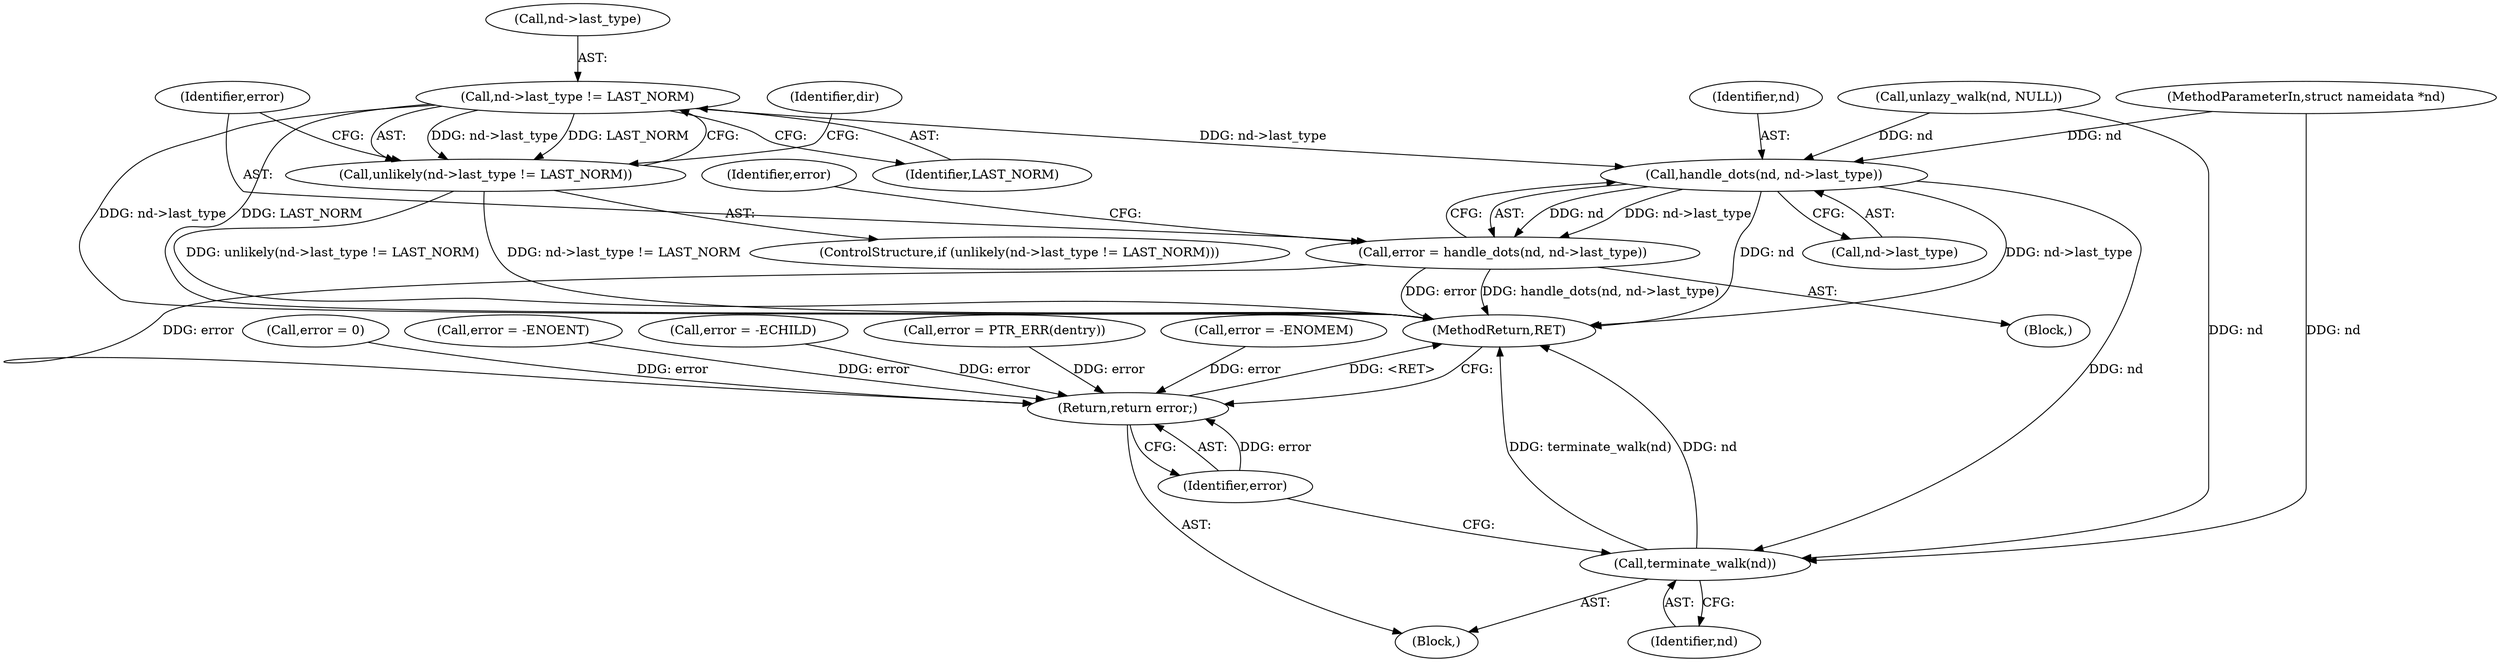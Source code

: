 digraph "0_linux_295dc39d941dc2ae53d5c170365af4c9d5c16212@pointer" {
"1000143" [label="(Call,nd->last_type != LAST_NORM)"];
"1000142" [label="(Call,unlikely(nd->last_type != LAST_NORM))"];
"1000151" [label="(Call,handle_dots(nd, nd->last_type))"];
"1000149" [label="(Call,error = handle_dots(nd, nd->last_type))"];
"1000297" [label="(Return,return error;)"];
"1000295" [label="(Call,terminate_walk(nd))"];
"1000142" [label="(Call,unlikely(nd->last_type != LAST_NORM))"];
"1000148" [label="(Block,)"];
"1000254" [label="(Call,error = -ENOENT)"];
"1000149" [label="(Call,error = handle_dots(nd, nd->last_type))"];
"1000296" [label="(Identifier,nd)"];
"1000298" [label="(Identifier,error)"];
"1000152" [label="(Identifier,nd)"];
"1000299" [label="(MethodReturn,RET)"];
"1000151" [label="(Call,handle_dots(nd, nd->last_type))"];
"1000131" [label="(Call,error = -ECHILD)"];
"1000144" [label="(Call,nd->last_type)"];
"1000153" [label="(Call,nd->last_type)"];
"1000143" [label="(Call,nd->last_type != LAST_NORM)"];
"1000150" [label="(Identifier,error)"];
"1000295" [label="(Call,terminate_walk(nd))"];
"1000127" [label="(Call,unlazy_walk(nd, NULL))"];
"1000221" [label="(Call,error = PTR_ERR(dentry))"];
"1000291" [label="(Call,error = 0)"];
"1000199" [label="(Call,error = -ENOMEM)"];
"1000141" [label="(ControlStructure,if (unlikely(nd->last_type != LAST_NORM)))"];
"1000105" [label="(Block,)"];
"1000103" [label="(MethodParameterIn,struct nameidata *nd)"];
"1000147" [label="(Identifier,LAST_NORM)"];
"1000297" [label="(Return,return error;)"];
"1000157" [label="(Identifier,error)"];
"1000172" [label="(Identifier,dir)"];
"1000143" -> "1000142"  [label="AST: "];
"1000143" -> "1000147"  [label="CFG: "];
"1000144" -> "1000143"  [label="AST: "];
"1000147" -> "1000143"  [label="AST: "];
"1000142" -> "1000143"  [label="CFG: "];
"1000143" -> "1000299"  [label="DDG: nd->last_type"];
"1000143" -> "1000299"  [label="DDG: LAST_NORM"];
"1000143" -> "1000142"  [label="DDG: nd->last_type"];
"1000143" -> "1000142"  [label="DDG: LAST_NORM"];
"1000143" -> "1000151"  [label="DDG: nd->last_type"];
"1000142" -> "1000141"  [label="AST: "];
"1000150" -> "1000142"  [label="CFG: "];
"1000172" -> "1000142"  [label="CFG: "];
"1000142" -> "1000299"  [label="DDG: unlikely(nd->last_type != LAST_NORM)"];
"1000142" -> "1000299"  [label="DDG: nd->last_type != LAST_NORM"];
"1000151" -> "1000149"  [label="AST: "];
"1000151" -> "1000153"  [label="CFG: "];
"1000152" -> "1000151"  [label="AST: "];
"1000153" -> "1000151"  [label="AST: "];
"1000149" -> "1000151"  [label="CFG: "];
"1000151" -> "1000299"  [label="DDG: nd"];
"1000151" -> "1000299"  [label="DDG: nd->last_type"];
"1000151" -> "1000149"  [label="DDG: nd"];
"1000151" -> "1000149"  [label="DDG: nd->last_type"];
"1000127" -> "1000151"  [label="DDG: nd"];
"1000103" -> "1000151"  [label="DDG: nd"];
"1000151" -> "1000295"  [label="DDG: nd"];
"1000149" -> "1000148"  [label="AST: "];
"1000150" -> "1000149"  [label="AST: "];
"1000157" -> "1000149"  [label="CFG: "];
"1000149" -> "1000299"  [label="DDG: handle_dots(nd, nd->last_type)"];
"1000149" -> "1000299"  [label="DDG: error"];
"1000149" -> "1000297"  [label="DDG: error"];
"1000297" -> "1000105"  [label="AST: "];
"1000297" -> "1000298"  [label="CFG: "];
"1000298" -> "1000297"  [label="AST: "];
"1000299" -> "1000297"  [label="CFG: "];
"1000297" -> "1000299"  [label="DDG: <RET>"];
"1000298" -> "1000297"  [label="DDG: error"];
"1000291" -> "1000297"  [label="DDG: error"];
"1000199" -> "1000297"  [label="DDG: error"];
"1000254" -> "1000297"  [label="DDG: error"];
"1000131" -> "1000297"  [label="DDG: error"];
"1000221" -> "1000297"  [label="DDG: error"];
"1000295" -> "1000105"  [label="AST: "];
"1000295" -> "1000296"  [label="CFG: "];
"1000296" -> "1000295"  [label="AST: "];
"1000298" -> "1000295"  [label="CFG: "];
"1000295" -> "1000299"  [label="DDG: nd"];
"1000295" -> "1000299"  [label="DDG: terminate_walk(nd)"];
"1000127" -> "1000295"  [label="DDG: nd"];
"1000103" -> "1000295"  [label="DDG: nd"];
}
